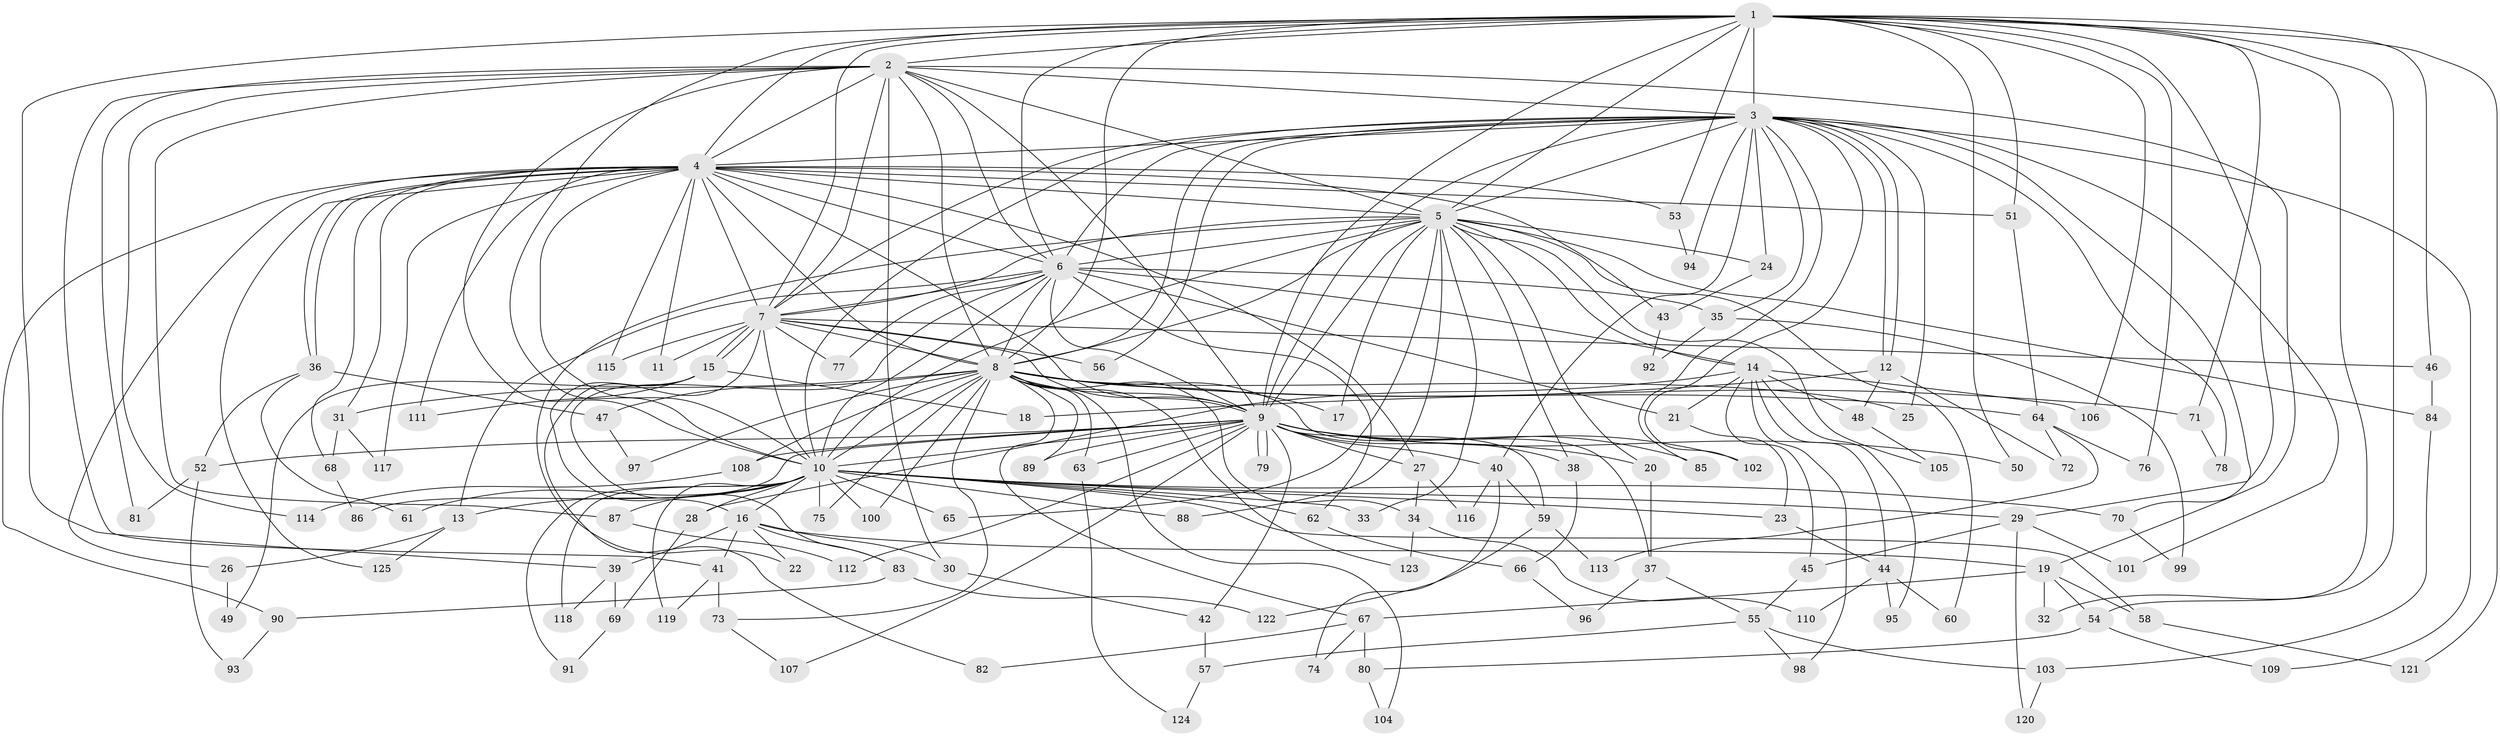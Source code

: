 // Generated by graph-tools (version 1.1) at 2025/43/03/09/25 04:43:22]
// undirected, 125 vertices, 275 edges
graph export_dot {
graph [start="1"]
  node [color=gray90,style=filled];
  1;
  2;
  3;
  4;
  5;
  6;
  7;
  8;
  9;
  10;
  11;
  12;
  13;
  14;
  15;
  16;
  17;
  18;
  19;
  20;
  21;
  22;
  23;
  24;
  25;
  26;
  27;
  28;
  29;
  30;
  31;
  32;
  33;
  34;
  35;
  36;
  37;
  38;
  39;
  40;
  41;
  42;
  43;
  44;
  45;
  46;
  47;
  48;
  49;
  50;
  51;
  52;
  53;
  54;
  55;
  56;
  57;
  58;
  59;
  60;
  61;
  62;
  63;
  64;
  65;
  66;
  67;
  68;
  69;
  70;
  71;
  72;
  73;
  74;
  75;
  76;
  77;
  78;
  79;
  80;
  81;
  82;
  83;
  84;
  85;
  86;
  87;
  88;
  89;
  90;
  91;
  92;
  93;
  94;
  95;
  96;
  97;
  98;
  99;
  100;
  101;
  102;
  103;
  104;
  105;
  106;
  107;
  108;
  109;
  110;
  111;
  112;
  113;
  114;
  115;
  116;
  117;
  118;
  119;
  120;
  121;
  122;
  123;
  124;
  125;
  1 -- 2;
  1 -- 3;
  1 -- 4;
  1 -- 5;
  1 -- 6;
  1 -- 7;
  1 -- 8;
  1 -- 9;
  1 -- 10;
  1 -- 29;
  1 -- 32;
  1 -- 39;
  1 -- 46;
  1 -- 50;
  1 -- 51;
  1 -- 53;
  1 -- 54;
  1 -- 71;
  1 -- 76;
  1 -- 106;
  1 -- 121;
  2 -- 3;
  2 -- 4;
  2 -- 5;
  2 -- 6;
  2 -- 7;
  2 -- 8;
  2 -- 9;
  2 -- 10;
  2 -- 19;
  2 -- 30;
  2 -- 41;
  2 -- 81;
  2 -- 87;
  2 -- 114;
  3 -- 4;
  3 -- 5;
  3 -- 6;
  3 -- 7;
  3 -- 8;
  3 -- 9;
  3 -- 10;
  3 -- 12;
  3 -- 12;
  3 -- 24;
  3 -- 25;
  3 -- 35;
  3 -- 40;
  3 -- 56;
  3 -- 70;
  3 -- 78;
  3 -- 85;
  3 -- 94;
  3 -- 101;
  3 -- 102;
  3 -- 109;
  4 -- 5;
  4 -- 6;
  4 -- 7;
  4 -- 8;
  4 -- 9;
  4 -- 10;
  4 -- 11;
  4 -- 26;
  4 -- 27;
  4 -- 31;
  4 -- 36;
  4 -- 36;
  4 -- 43;
  4 -- 51;
  4 -- 53;
  4 -- 68;
  4 -- 90;
  4 -- 111;
  4 -- 115;
  4 -- 117;
  4 -- 125;
  5 -- 6;
  5 -- 7;
  5 -- 8;
  5 -- 9;
  5 -- 10;
  5 -- 14;
  5 -- 17;
  5 -- 20;
  5 -- 22;
  5 -- 24;
  5 -- 33;
  5 -- 38;
  5 -- 60;
  5 -- 65;
  5 -- 84;
  5 -- 88;
  5 -- 105;
  6 -- 7;
  6 -- 8;
  6 -- 9;
  6 -- 10;
  6 -- 13;
  6 -- 14;
  6 -- 21;
  6 -- 35;
  6 -- 62;
  6 -- 77;
  6 -- 83;
  7 -- 8;
  7 -- 9;
  7 -- 10;
  7 -- 11;
  7 -- 15;
  7 -- 15;
  7 -- 46;
  7 -- 56;
  7 -- 77;
  7 -- 82;
  7 -- 115;
  8 -- 9;
  8 -- 10;
  8 -- 17;
  8 -- 25;
  8 -- 31;
  8 -- 34;
  8 -- 37;
  8 -- 47;
  8 -- 63;
  8 -- 64;
  8 -- 67;
  8 -- 71;
  8 -- 73;
  8 -- 75;
  8 -- 89;
  8 -- 97;
  8 -- 100;
  8 -- 104;
  8 -- 108;
  8 -- 123;
  9 -- 10;
  9 -- 20;
  9 -- 27;
  9 -- 38;
  9 -- 40;
  9 -- 42;
  9 -- 50;
  9 -- 52;
  9 -- 59;
  9 -- 63;
  9 -- 79;
  9 -- 79;
  9 -- 85;
  9 -- 86;
  9 -- 89;
  9 -- 102;
  9 -- 107;
  9 -- 108;
  9 -- 112;
  10 -- 13;
  10 -- 16;
  10 -- 23;
  10 -- 28;
  10 -- 29;
  10 -- 33;
  10 -- 58;
  10 -- 61;
  10 -- 62;
  10 -- 65;
  10 -- 70;
  10 -- 75;
  10 -- 87;
  10 -- 88;
  10 -- 91;
  10 -- 100;
  10 -- 118;
  10 -- 119;
  12 -- 18;
  12 -- 48;
  12 -- 72;
  13 -- 26;
  13 -- 125;
  14 -- 21;
  14 -- 28;
  14 -- 44;
  14 -- 45;
  14 -- 48;
  14 -- 95;
  14 -- 98;
  14 -- 106;
  15 -- 16;
  15 -- 18;
  15 -- 49;
  15 -- 111;
  16 -- 19;
  16 -- 22;
  16 -- 30;
  16 -- 39;
  16 -- 41;
  16 -- 83;
  19 -- 32;
  19 -- 54;
  19 -- 58;
  19 -- 67;
  20 -- 37;
  21 -- 23;
  23 -- 44;
  24 -- 43;
  26 -- 49;
  27 -- 34;
  27 -- 116;
  28 -- 69;
  29 -- 45;
  29 -- 101;
  29 -- 120;
  30 -- 42;
  31 -- 68;
  31 -- 117;
  34 -- 110;
  34 -- 123;
  35 -- 92;
  35 -- 99;
  36 -- 47;
  36 -- 52;
  36 -- 61;
  37 -- 55;
  37 -- 96;
  38 -- 66;
  39 -- 69;
  39 -- 118;
  40 -- 59;
  40 -- 74;
  40 -- 116;
  41 -- 73;
  41 -- 119;
  42 -- 57;
  43 -- 92;
  44 -- 60;
  44 -- 95;
  44 -- 110;
  45 -- 55;
  46 -- 84;
  47 -- 97;
  48 -- 105;
  51 -- 64;
  52 -- 81;
  52 -- 93;
  53 -- 94;
  54 -- 80;
  54 -- 109;
  55 -- 57;
  55 -- 98;
  55 -- 103;
  57 -- 124;
  58 -- 121;
  59 -- 113;
  59 -- 122;
  62 -- 66;
  63 -- 124;
  64 -- 72;
  64 -- 76;
  64 -- 113;
  66 -- 96;
  67 -- 74;
  67 -- 80;
  67 -- 82;
  68 -- 86;
  69 -- 91;
  70 -- 99;
  71 -- 78;
  73 -- 107;
  80 -- 104;
  83 -- 90;
  83 -- 122;
  84 -- 103;
  87 -- 112;
  90 -- 93;
  103 -- 120;
  108 -- 114;
}
